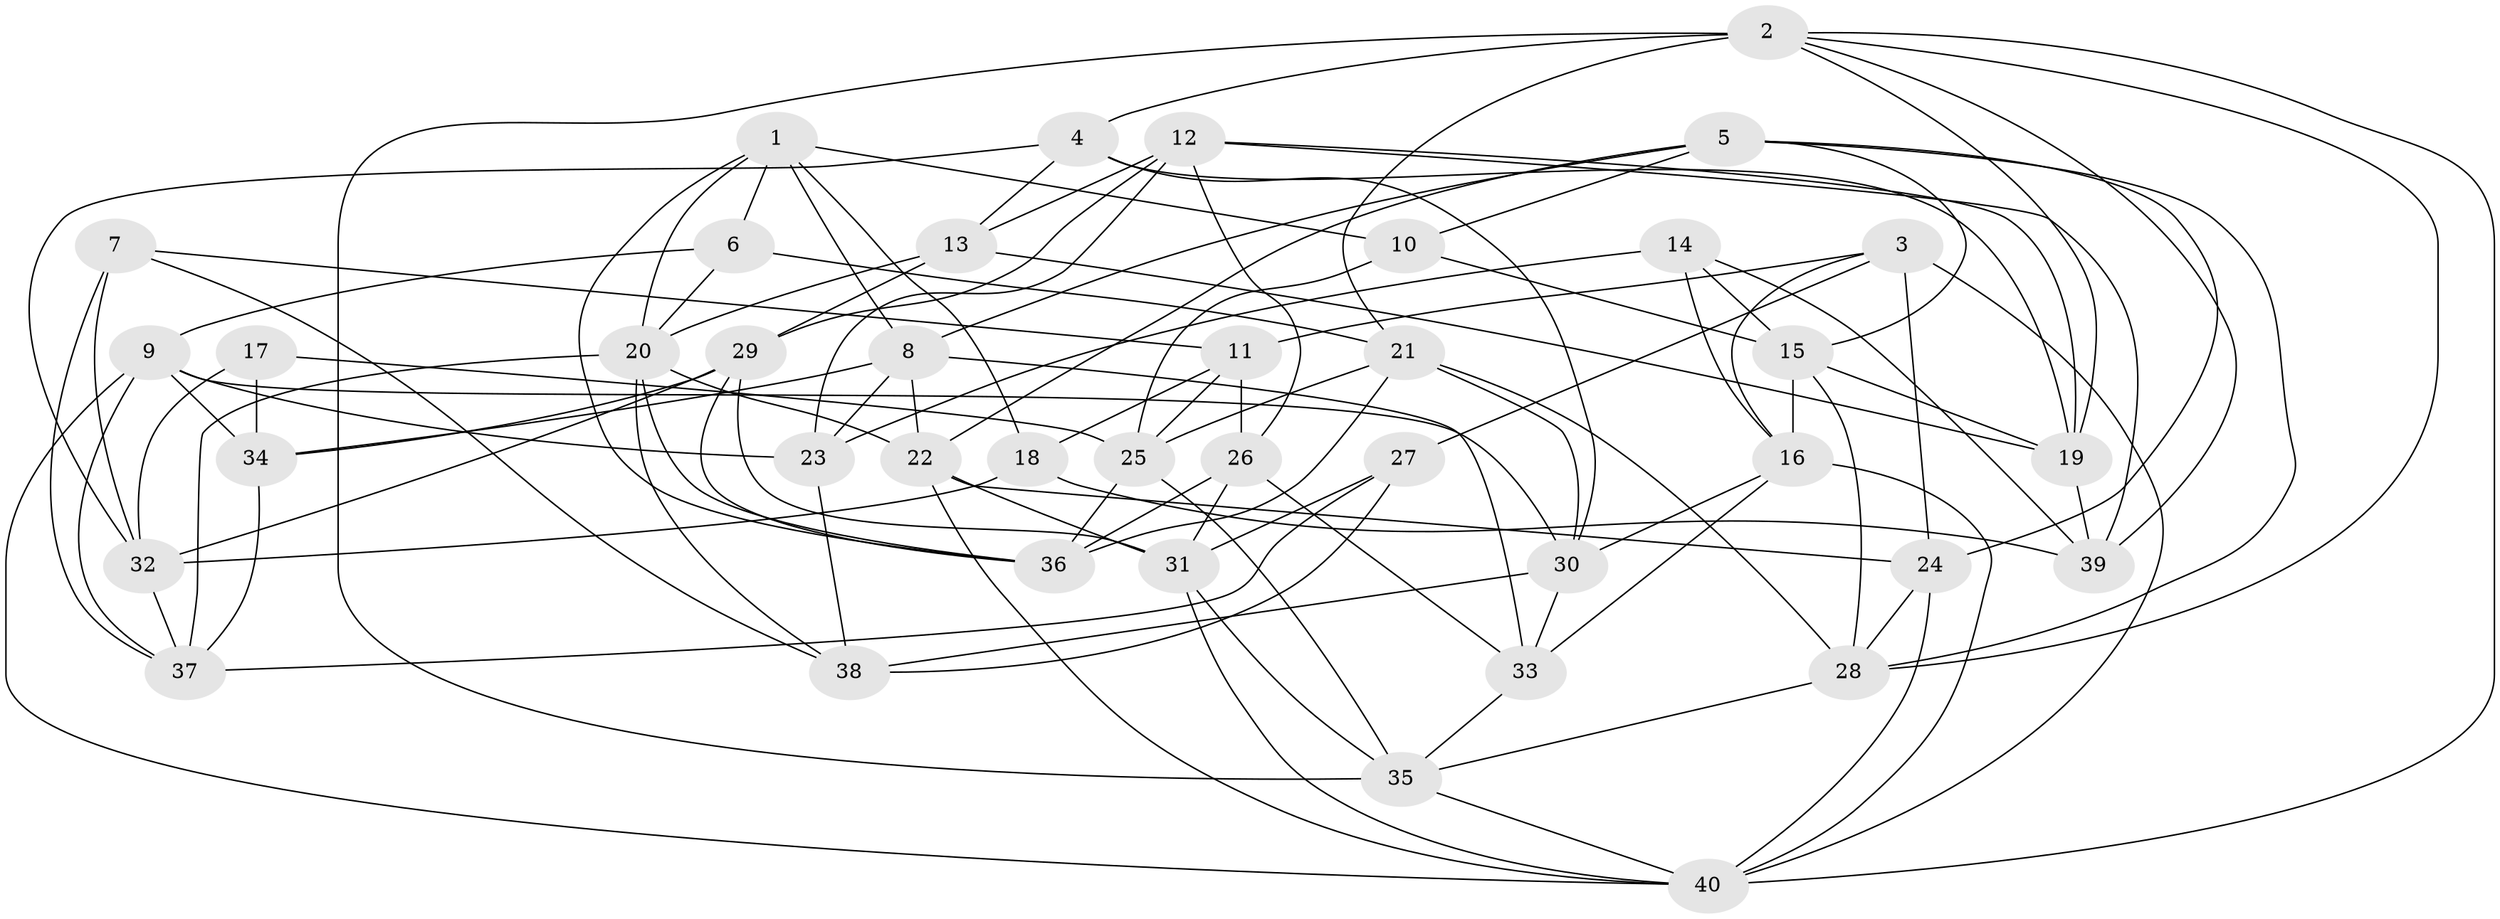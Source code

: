 // original degree distribution, {4: 1.0}
// Generated by graph-tools (version 1.1) at 2025/38/03/04/25 23:38:07]
// undirected, 40 vertices, 109 edges
graph export_dot {
  node [color=gray90,style=filled];
  1;
  2;
  3;
  4;
  5;
  6;
  7;
  8;
  9;
  10;
  11;
  12;
  13;
  14;
  15;
  16;
  17;
  18;
  19;
  20;
  21;
  22;
  23;
  24;
  25;
  26;
  27;
  28;
  29;
  30;
  31;
  32;
  33;
  34;
  35;
  36;
  37;
  38;
  39;
  40;
  1 -- 6 [weight=1.0];
  1 -- 8 [weight=1.0];
  1 -- 10 [weight=1.0];
  1 -- 18 [weight=1.0];
  1 -- 20 [weight=1.0];
  1 -- 36 [weight=1.0];
  2 -- 4 [weight=2.0];
  2 -- 19 [weight=1.0];
  2 -- 21 [weight=1.0];
  2 -- 28 [weight=1.0];
  2 -- 35 [weight=1.0];
  2 -- 39 [weight=1.0];
  2 -- 40 [weight=1.0];
  3 -- 11 [weight=1.0];
  3 -- 16 [weight=1.0];
  3 -- 24 [weight=2.0];
  3 -- 27 [weight=1.0];
  3 -- 40 [weight=1.0];
  4 -- 13 [weight=1.0];
  4 -- 19 [weight=1.0];
  4 -- 30 [weight=1.0];
  4 -- 32 [weight=1.0];
  5 -- 8 [weight=1.0];
  5 -- 10 [weight=1.0];
  5 -- 15 [weight=1.0];
  5 -- 22 [weight=1.0];
  5 -- 24 [weight=1.0];
  5 -- 28 [weight=1.0];
  6 -- 9 [weight=1.0];
  6 -- 20 [weight=1.0];
  6 -- 21 [weight=1.0];
  7 -- 11 [weight=1.0];
  7 -- 32 [weight=1.0];
  7 -- 37 [weight=1.0];
  7 -- 38 [weight=1.0];
  8 -- 22 [weight=1.0];
  8 -- 23 [weight=1.0];
  8 -- 33 [weight=1.0];
  8 -- 34 [weight=1.0];
  9 -- 23 [weight=1.0];
  9 -- 30 [weight=1.0];
  9 -- 34 [weight=1.0];
  9 -- 37 [weight=1.0];
  9 -- 40 [weight=1.0];
  10 -- 15 [weight=1.0];
  10 -- 25 [weight=1.0];
  11 -- 18 [weight=1.0];
  11 -- 25 [weight=1.0];
  11 -- 26 [weight=2.0];
  12 -- 13 [weight=1.0];
  12 -- 19 [weight=1.0];
  12 -- 23 [weight=1.0];
  12 -- 26 [weight=1.0];
  12 -- 29 [weight=1.0];
  12 -- 39 [weight=1.0];
  13 -- 19 [weight=1.0];
  13 -- 20 [weight=2.0];
  13 -- 29 [weight=1.0];
  14 -- 15 [weight=1.0];
  14 -- 16 [weight=1.0];
  14 -- 23 [weight=2.0];
  14 -- 39 [weight=2.0];
  15 -- 16 [weight=1.0];
  15 -- 19 [weight=1.0];
  15 -- 28 [weight=1.0];
  16 -- 30 [weight=1.0];
  16 -- 33 [weight=1.0];
  16 -- 40 [weight=1.0];
  17 -- 25 [weight=1.0];
  17 -- 32 [weight=1.0];
  17 -- 34 [weight=2.0];
  18 -- 32 [weight=1.0];
  18 -- 39 [weight=1.0];
  19 -- 39 [weight=1.0];
  20 -- 22 [weight=1.0];
  20 -- 36 [weight=1.0];
  20 -- 37 [weight=1.0];
  20 -- 38 [weight=1.0];
  21 -- 25 [weight=1.0];
  21 -- 28 [weight=1.0];
  21 -- 30 [weight=1.0];
  21 -- 36 [weight=1.0];
  22 -- 24 [weight=1.0];
  22 -- 31 [weight=1.0];
  22 -- 40 [weight=1.0];
  23 -- 38 [weight=1.0];
  24 -- 28 [weight=1.0];
  24 -- 40 [weight=1.0];
  25 -- 35 [weight=1.0];
  25 -- 36 [weight=1.0];
  26 -- 31 [weight=1.0];
  26 -- 33 [weight=1.0];
  26 -- 36 [weight=1.0];
  27 -- 31 [weight=1.0];
  27 -- 37 [weight=1.0];
  27 -- 38 [weight=1.0];
  28 -- 35 [weight=1.0];
  29 -- 31 [weight=1.0];
  29 -- 32 [weight=1.0];
  29 -- 34 [weight=1.0];
  29 -- 36 [weight=1.0];
  30 -- 33 [weight=2.0];
  30 -- 38 [weight=2.0];
  31 -- 35 [weight=1.0];
  31 -- 40 [weight=1.0];
  32 -- 37 [weight=1.0];
  33 -- 35 [weight=1.0];
  34 -- 37 [weight=1.0];
  35 -- 40 [weight=1.0];
}
